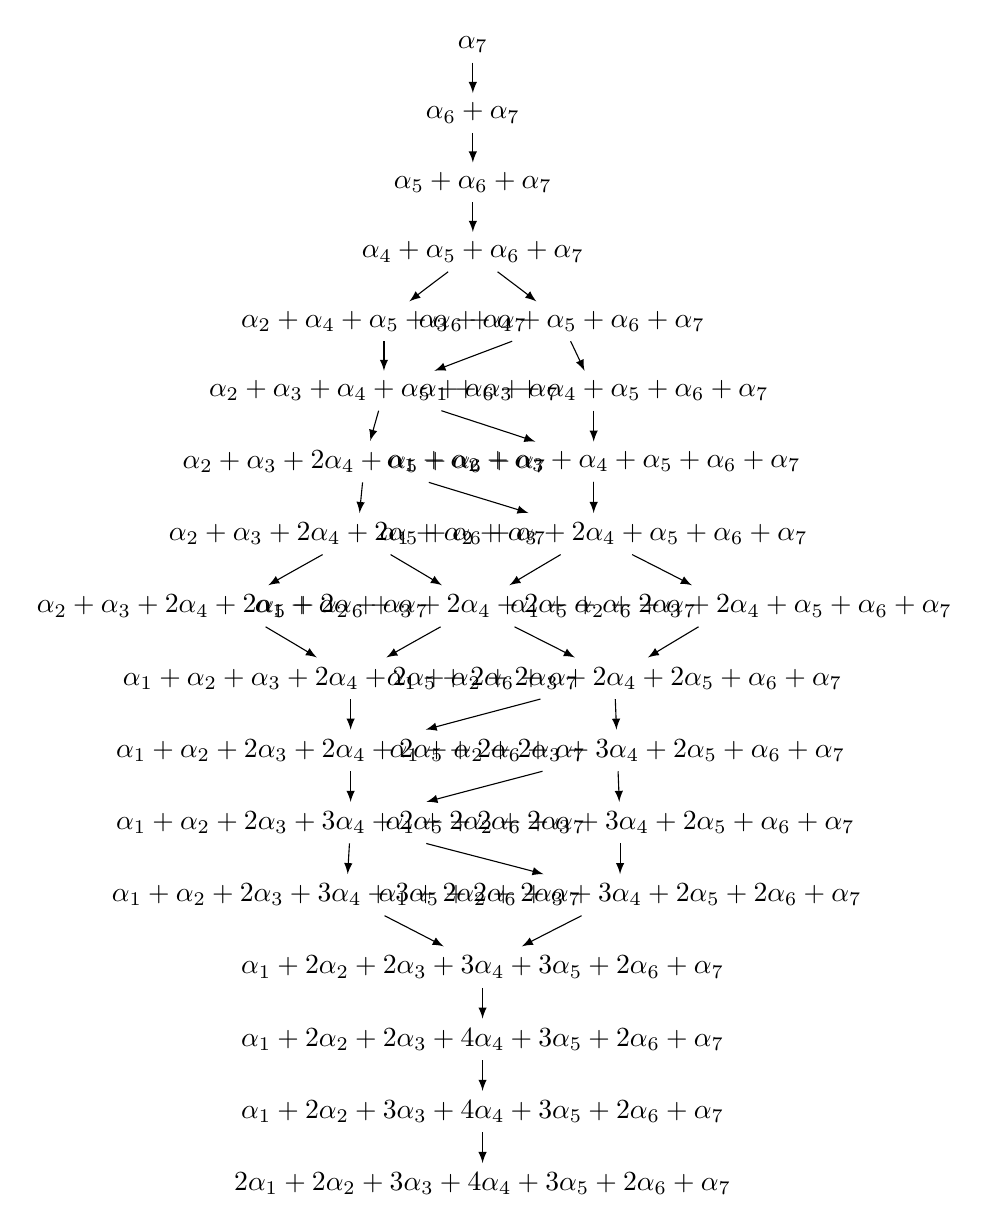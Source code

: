 \begin{tikzpicture}[>=latex,line join=bevel,scale=0.5]
%%
\node (alpha1+alpha2+alpha3+2*alpha4+2*alpha5+alpha6+alpha7) at (249bp,424bp) [draw,draw=none] {$\alpha_{1} + \alpha_{2} + \alpha_{3} + 2\alpha_{4} + 2\alpha_{5} + \alpha_{6} + \alpha_{7}$};
  \node (alpha1+2*alpha2+2*alpha3+4*alpha4+3*alpha5+2*alpha6+alpha7) at (254bp,112bp) [draw,draw=none] {$\alpha_{1} + 2\alpha_{2} + 2\alpha_{3} + 4\alpha_{4} + 3\alpha_{5} + 2\alpha_{6} + \alpha_{7}$};
  \node (alpha1+alpha2+2*alpha3+2*alpha4+2*alpha5+2*alpha6+alpha7) at (159bp,320bp) [draw,draw=none] {$\alpha_{1} + \alpha_{2} + 2\alpha_{3} + 2\alpha_{4} + 2\alpha_{5} + 2\alpha_{6} + \alpha_{7}$};
  \node (alpha2+alpha4+alpha5+alpha6+alpha7) at (183bp,629bp) [draw,draw=none] {$\alpha_{2} + \alpha_{4} + \alpha_{5} + \alpha_{6} + \alpha_{7}$};
  \node (alpha1+alpha2+2*alpha3+2*alpha4+alpha5+alpha6+alpha7) at (433bp,424bp) [draw,draw=none] {$\alpha_{1} + \alpha_{2} + 2\alpha_{3} + 2\alpha_{4} + \alpha_{5} + \alpha_{6} + \alpha_{7}$};
  \node (alpha2+alpha3+2*alpha4+2*alpha5+alpha6+alpha7) at (164bp,476bp) [draw,draw=none] {$\alpha_{2} + \alpha_{3} + 2\alpha_{4} + 2\alpha_{5} + \alpha_{6} + \alpha_{7}$};
  \node (alpha5+alpha6+alpha7) at (247bp,729bp) [draw,draw=none] {$\alpha_{5} + \alpha_{6} + \alpha_{7}$};
  \node (alpha1+alpha3+alpha4+alpha5+alpha6+alpha7) at (334bp,579bp) [draw,draw=none] {$\alpha_{1} + \alpha_{3} + \alpha_{4} + \alpha_{5} + \alpha_{6} + \alpha_{7}$};
  \node (alpha2+alpha3+2*alpha4+alpha5+alpha6+alpha7) at (169bp,528bp) [draw,draw=none] {$\alpha_{2} + \alpha_{3} + 2\alpha_{4} + \alpha_{5} + \alpha_{6} + \alpha_{7}$};
  \node (alpha1+alpha2+2*alpha3+3*alpha4+2*alpha5+2*alpha6+alpha7) at (159bp,268bp) [draw,draw=none] {$\alpha_{1} + \alpha_{2} + 2\alpha_{3} + 3\alpha_{4} + 2\alpha_{5} + 2\alpha_{6} + \alpha_{7}$};
  \node (alpha7) at (247bp,828bp) [draw,draw=none] {$\alpha_{7}$};
  \node (alpha2+alpha3+2*alpha4+2*alpha5+2*alpha6+alpha7) at (74bp,424bp) [draw,draw=none] {$\alpha_{2} + \alpha_{3} + 2\alpha_{4} + 2\alpha_{5} + 2\alpha_{6} + \alpha_{7}$};
  \node (alpha3+alpha4+alpha5+alpha6+alpha7) at (311bp,629bp) [draw,draw=none] {$\alpha_{3} + \alpha_{4} + \alpha_{5} + \alpha_{6} + \alpha_{7}$};
  \node (alpha1+2*alpha2+2*alpha3+3*alpha4+3*alpha5+2*alpha6+alpha7) at (254bp,164bp) [draw,draw=none] {$\alpha_{1} + 2\alpha_{2} + 2\alpha_{3} + 3\alpha_{4} + 3\alpha_{5} + 2\alpha_{6} + \alpha_{7}$};
  \node (alpha6+alpha7) at (247bp,779bp) [draw,draw=none] {$\alpha_{6} + \alpha_{7}$};
  \node (alpha1+alpha2+2*alpha3+3*alpha4+2*alpha5+alpha6+alpha7) at (351bp,320bp) [draw,draw=none] {$\alpha_{1} + \alpha_{2} + 2\alpha_{3} + 3\alpha_{4} + 2\alpha_{5} + \alpha_{6} + \alpha_{7}$};
  \node (alpha1+alpha2+2*alpha3+2*alpha4+2*alpha5+alpha6+alpha7) at (349bp,372bp) [draw,draw=none] {$\alpha_{1} + \alpha_{2} + 2\alpha_{3} + 2\alpha_{4} + 2\alpha_{5} + \alpha_{6} + \alpha_{7}$};
  \node (2*alpha1+2*alpha2+3*alpha3+4*alpha4+3*alpha5+2*alpha6+alpha7) at (254bp,8bp) [draw,draw=none] {$2\alpha_{1} + 2\alpha_{2} + 3\alpha_{3} + 4\alpha_{4} + 3\alpha_{5} + 2\alpha_{6} + \alpha_{7}$};
  \node (alpha1+alpha2+alpha3+2*alpha4+2*alpha5+2*alpha6+alpha7) at (159bp,372bp) [draw,draw=none] {$\alpha_{1} + \alpha_{2} + \alpha_{3} + 2\alpha_{4} + 2\alpha_{5} + 2\alpha_{6} + \alpha_{7}$};
  \node (alpha4+alpha5+alpha6+alpha7) at (247bp,679bp) [draw,draw=none] {$\alpha_{4} + \alpha_{5} + \alpha_{6} + \alpha_{7}$};
  \node (alpha2+alpha3+alpha4+alpha5+alpha6+alpha7) at (183bp,579bp) [draw,draw=none] {$\alpha_{2} + \alpha_{3} + \alpha_{4} + \alpha_{5} + \alpha_{6} + \alpha_{7}$};
  \node (alpha1+alpha2+alpha3+alpha4+alpha5+alpha6+alpha7) at (334bp,528bp) [draw,draw=none] {$\alpha_{1} + \alpha_{2} + \alpha_{3} + \alpha_{4} + \alpha_{5} + \alpha_{6} + \alpha_{7}$};
  \node (alpha1+alpha2+2*alpha3+3*alpha4+3*alpha5+2*alpha6+alpha7) at (156bp,216bp) [draw,draw=none] {$\alpha_{1} + \alpha_{2} + 2\alpha_{3} + 3\alpha_{4} + 3\alpha_{5} + 2\alpha_{6} + \alpha_{7}$};
  \node (alpha1+2*alpha2+3*alpha3+4*alpha4+3*alpha5+2*alpha6+alpha7) at (254bp,60bp) [draw,draw=none] {$\alpha_{1} + 2\alpha_{2} + 3\alpha_{3} + 4\alpha_{4} + 3\alpha_{5} + 2\alpha_{6} + \alpha_{7}$};
  \node (alpha1+alpha2+alpha3+2*alpha4+alpha5+alpha6+alpha7) at (334bp,476bp) [draw,draw=none] {$\alpha_{1} + \alpha_{2} + \alpha_{3} + 2\alpha_{4} + \alpha_{5} + \alpha_{6} + \alpha_{7}$};
  \node (alpha1+2*alpha2+2*alpha3+3*alpha4+2*alpha5+2*alpha6+alpha7) at (353bp,216bp) [draw,draw=none] {$\alpha_{1} + 2\alpha_{2} + 2\alpha_{3} + 3\alpha_{4} + 2\alpha_{5} + 2\alpha_{6} + \alpha_{7}$};
  \node (alpha1+2*alpha2+2*alpha3+3*alpha4+2*alpha5+alpha6+alpha7) at (353bp,268bp) [draw,draw=none] {$\alpha_{1} + 2\alpha_{2} + 2\alpha_{3} + 3\alpha_{4} + 2\alpha_{5} + \alpha_{6} + \alpha_{7}$};
  \draw [black,->] (alpha1+alpha2+2*alpha3+2*alpha4+2*alpha5+alpha6+alpha7) ..controls (349.53bp,357.76bp) and (349.96bp,347.06bp)  .. (alpha1+alpha2+2*alpha3+3*alpha4+2*alpha5+alpha6+alpha7);
  \draw [black,->] (alpha2+alpha3+alpha4+alpha5+alpha6+alpha7) ..controls (179.41bp,565.45bp) and (176.34bp,554.71bp)  .. (alpha2+alpha3+2*alpha4+alpha5+alpha6+alpha7);
  \draw [black,->] (alpha1+alpha2+2*alpha3+3*alpha4+2*alpha5+2*alpha6+alpha7) ..controls (218.49bp,251.67bp) and (279.36bp,235.98bp)  .. (alpha1+2*alpha2+2*alpha3+3*alpha4+2*alpha5+2*alpha6+alpha7);
  \draw [black,->] (alpha4+alpha5+alpha6+alpha7) ..controls (229.04bp,664.53bp) and (212.17bp,651.88bp)  .. (alpha2+alpha4+alpha5+alpha6+alpha7);
  \draw [black,->] (alpha2+alpha3+alpha4+alpha5+alpha6+alpha7) ..controls (227.55bp,563.54bp) and (275.21bp,548.08bp)  .. (alpha1+alpha2+alpha3+alpha4+alpha5+alpha6+alpha7);
  \draw [black,->] (alpha3+alpha4+alpha5+alpha6+alpha7) ..controls (273.05bp,613.77bp) and (234.23bp,599.21bp)  .. (alpha2+alpha3+alpha4+alpha5+alpha6+alpha7);
  \draw [black,->] (alpha1+2*alpha2+3*alpha3+4*alpha4+3*alpha5+2*alpha6+alpha7) ..controls (254bp,45.763bp) and (254bp,35.065bp)  .. (2*alpha1+2*alpha2+3*alpha3+4*alpha4+3*alpha5+2*alpha6+alpha7);
  \draw [black,->] (alpha1+2*alpha2+2*alpha3+3*alpha4+2*alpha5+alpha6+alpha7) ..controls (353bp,253.76bp) and (353bp,243.06bp)  .. (alpha1+2*alpha2+2*alpha3+3*alpha4+2*alpha5+2*alpha6+alpha7);
  \draw [black,->] (alpha1+2*alpha2+2*alpha3+3*alpha4+2*alpha5+2*alpha6+alpha7) ..controls (323.83bp,200.27bp) and (295.75bp,186.08bp)  .. (alpha1+2*alpha2+2*alpha3+3*alpha4+3*alpha5+2*alpha6+alpha7);
  \draw [black,->] (alpha1+alpha2+2*alpha3+3*alpha4+3*alpha5+2*alpha6+alpha7) ..controls (184.88bp,200.27bp) and (212.67bp,186.08bp)  .. (alpha1+2*alpha2+2*alpha3+3*alpha4+3*alpha5+2*alpha6+alpha7);
  \draw [black,->] (alpha1+alpha2+alpha3+2*alpha4+2*alpha5+alpha6+alpha7) ..controls (222.68bp,408.38bp) and (197.65bp,394.47bp)  .. (alpha1+alpha2+alpha3+2*alpha4+2*alpha5+2*alpha6+alpha7);
  \draw [black,->] (alpha2+alpha3+2*alpha4+2*alpha5+2*alpha6+alpha7) ..controls (98.73bp,408.45bp) and (122.06bp,394.73bp)  .. (alpha1+alpha2+alpha3+2*alpha4+2*alpha5+2*alpha6+alpha7);
  \draw [black,->] (alpha1+alpha2+alpha3+2*alpha4+2*alpha5+2*alpha6+alpha7) ..controls (159bp,357.76bp) and (159bp,347.06bp)  .. (alpha1+alpha2+2*alpha3+2*alpha4+2*alpha5+2*alpha6+alpha7);
  \draw [black,->] (alpha4+alpha5+alpha6+alpha7) ..controls (264.96bp,664.53bp) and (281.83bp,651.88bp)  .. (alpha3+alpha4+alpha5+alpha6+alpha7);
  \draw [black,->] (alpha1+alpha2+2*alpha3+3*alpha4+2*alpha5+alpha6+alpha7) ..controls (292.26bp,303.7bp) and (232.4bp,288.11bp)  .. (alpha1+alpha2+2*alpha3+3*alpha4+2*alpha5+2*alpha6+alpha7);
  \draw [black,->] (alpha1+alpha2+2*alpha3+3*alpha4+2*alpha5+alpha6+alpha7) ..controls (351.53bp,305.76bp) and (351.96bp,295.06bp)  .. (alpha1+2*alpha2+2*alpha3+3*alpha4+2*alpha5+alpha6+alpha7);
  \draw [black,->] (alpha1+alpha2+2*alpha3+2*alpha4+2*alpha5+2*alpha6+alpha7) ..controls (159bp,305.76bp) and (159bp,295.06bp)  .. (alpha1+alpha2+2*alpha3+3*alpha4+2*alpha5+2*alpha6+alpha7);
  \draw [black,->] (alpha2+alpha3+2*alpha4+2*alpha5+alpha6+alpha7) ..controls (137.68bp,460.38bp) and (112.65bp,446.47bp)  .. (alpha2+alpha3+2*alpha4+2*alpha5+2*alpha6+alpha7);
  \draw [black,->] (alpha1+alpha2+2*alpha3+3*alpha4+2*alpha5+2*alpha6+alpha7) ..controls (158.21bp,253.76bp) and (157.56bp,243.06bp)  .. (alpha1+alpha2+2*alpha3+3*alpha4+3*alpha5+2*alpha6+alpha7);
  \draw [black,->] (alpha1+alpha2+2*alpha3+2*alpha4+2*alpha5+alpha6+alpha7) ..controls (290.88bp,355.7bp) and (231.63bp,340.11bp)  .. (alpha1+alpha2+2*alpha3+2*alpha4+2*alpha5+2*alpha6+alpha7);
  \draw [black,->] (alpha1+2*alpha2+2*alpha3+3*alpha4+3*alpha5+2*alpha6+alpha7) ..controls (254bp,149.76bp) and (254bp,139.06bp)  .. (alpha1+2*alpha2+2*alpha3+4*alpha4+3*alpha5+2*alpha6+alpha7);
  \draw [black,->] (alpha6+alpha7) ..controls (247bp,765.29bp) and (247bp,755.02bp)  .. (alpha5+alpha6+alpha7);
  \draw [black,->] (alpha5+alpha6+alpha7) ..controls (247bp,715.29bp) and (247bp,705.02bp)  .. (alpha4+alpha5+alpha6+alpha7);
  \draw [black,->] (alpha1+2*alpha2+2*alpha3+4*alpha4+3*alpha5+2*alpha6+alpha7) ..controls (254bp,97.763bp) and (254bp,87.065bp)  .. (alpha1+2*alpha2+3*alpha3+4*alpha4+3*alpha5+2*alpha6+alpha7);
  \draw [black,->] (alpha1+alpha2+alpha3+2*alpha4+2*alpha5+alpha6+alpha7) ..controls (278.54bp,408.23bp) and (307.09bp,393.95bp)  .. (alpha1+alpha2+2*alpha3+2*alpha4+2*alpha5+alpha6+alpha7);
  \draw [black,->] (alpha1+alpha3+alpha4+alpha5+alpha6+alpha7) ..controls (334bp,565.38bp) and (334bp,554.47bp)  .. (alpha1+alpha2+alpha3+alpha4+alpha5+alpha6+alpha7);
  \draw [black,->] (alpha7) ..controls (247bp,815.84bp) and (247bp,805.19bp)  .. (alpha6+alpha7);
  \draw [black,->] (alpha1+alpha2+2*alpha3+2*alpha4+alpha5+alpha6+alpha7) ..controls (408.56bp,408.45bp) and (385.5bp,394.73bp)  .. (alpha1+alpha2+2*alpha3+2*alpha4+2*alpha5+alpha6+alpha7);
  \draw [black,->] (alpha1+alpha2+alpha3+alpha4+alpha5+alpha6+alpha7) ..controls (334bp,514.19bp) and (334bp,503.23bp)  .. (alpha1+alpha2+alpha3+2*alpha4+alpha5+alpha6+alpha7);
  \draw [black,->] (alpha2+alpha3+2*alpha4+alpha5+alpha6+alpha7) ..controls (167.67bp,513.69bp) and (166.58bp,502.83bp)  .. (alpha2+alpha3+2*alpha4+2*alpha5+alpha6+alpha7);
  \draw [black,->] (alpha2+alpha3+2*alpha4+2*alpha5+alpha6+alpha7) ..controls (188.73bp,460.45bp) and (212.06bp,446.73bp)  .. (alpha1+alpha2+alpha3+2*alpha4+2*alpha5+alpha6+alpha7);
  \draw [black,->] (alpha2+alpha4+alpha5+alpha6+alpha7) ..controls (183bp,615.29bp) and (183bp,605.02bp)  .. (alpha2+alpha3+alpha4+alpha5+alpha6+alpha7);
  \draw [black,->] (alpha3+alpha4+alpha5+alpha6+alpha7) ..controls (317.19bp,615.08bp) and (322.34bp,604.33bp)  .. (alpha1+alpha3+alpha4+alpha5+alpha6+alpha7);
  \draw [black,->] (alpha1+alpha2+alpha3+2*alpha4+alpha5+alpha6+alpha7) ..controls (309.27bp,460.45bp) and (285.94bp,446.73bp)  .. (alpha1+alpha2+alpha3+2*alpha4+2*alpha5+alpha6+alpha7);
  \draw [black,->] (alpha1+alpha2+alpha3+2*alpha4+alpha5+alpha6+alpha7) ..controls (363.17bp,460.27bp) and (391.25bp,446.08bp)  .. (alpha1+alpha2+2*alpha3+2*alpha4+alpha5+alpha6+alpha7);
  \draw [black,->] (alpha2+alpha3+2*alpha4+alpha5+alpha6+alpha7) ..controls (219.1bp,511.82bp) and (269.61bp,496.51bp)  .. (alpha1+alpha2+alpha3+2*alpha4+alpha5+alpha6+alpha7);
%
\end{tikzpicture}